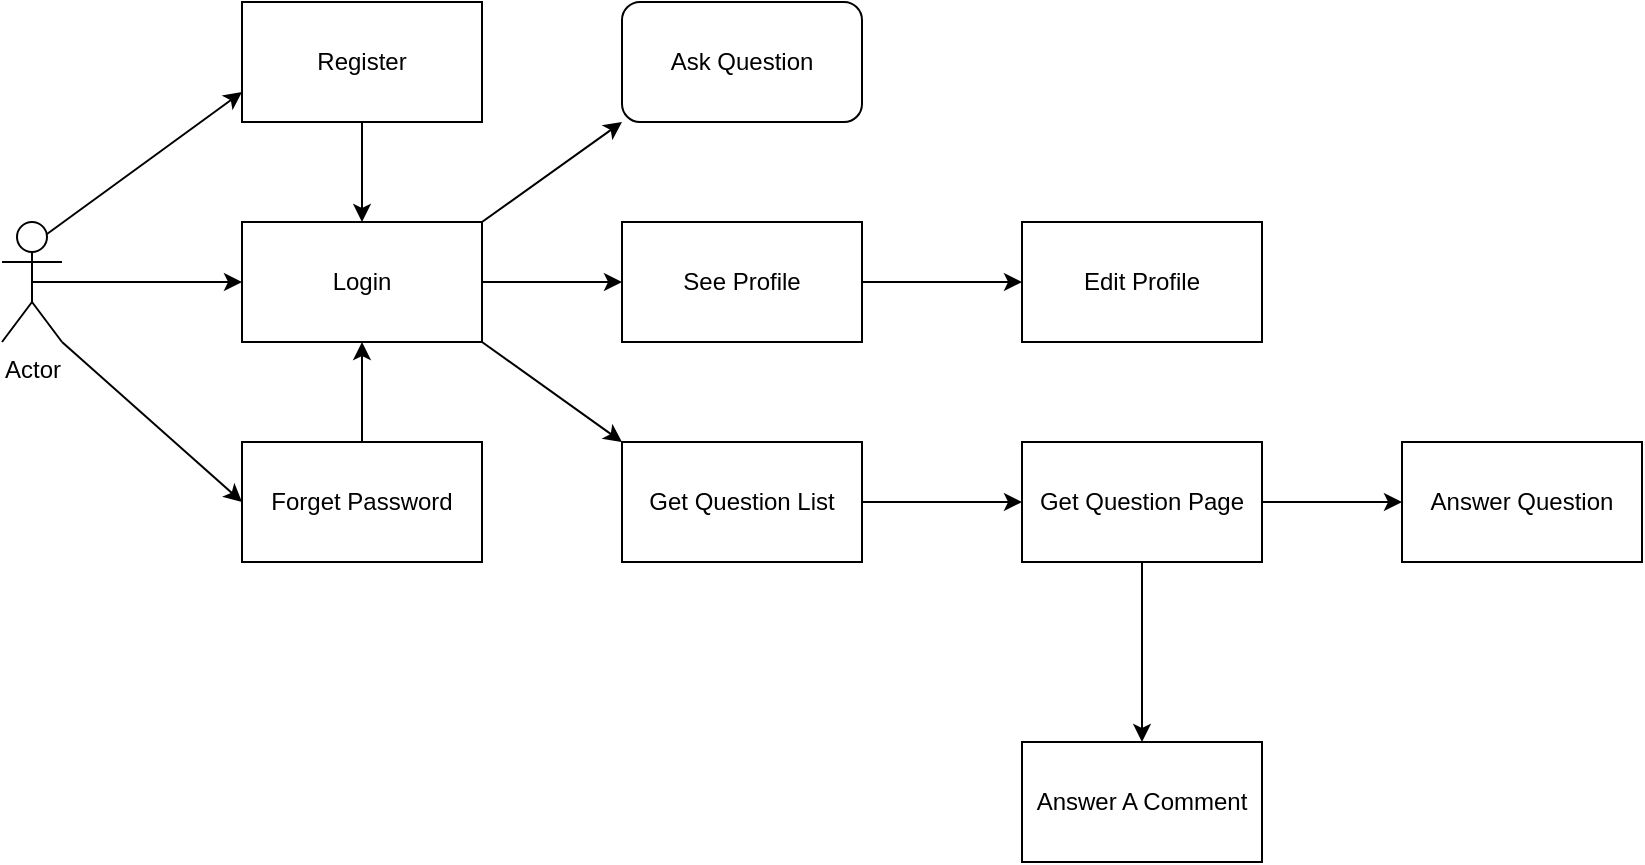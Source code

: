 <mxfile version="13.4.5" type="device"><diagram id="fDX19V_pMb7fDNQYDoYf" name="Page-1"><mxGraphModel dx="1355" dy="778" grid="1" gridSize="10" guides="1" tooltips="1" connect="1" arrows="1" fold="1" page="1" pageScale="1" pageWidth="850" pageHeight="1100" math="0" shadow="0"><root><mxCell id="0"/><mxCell id="1" parent="0"/><mxCell id="L1cCJbjNDDblHUadW8F4-1" value="Actor" style="shape=umlActor;verticalLabelPosition=bottom;verticalAlign=top;html=1;outlineConnect=0;" vertex="1" parent="1"><mxGeometry x="80" y="350" width="30" height="60" as="geometry"/></mxCell><mxCell id="L1cCJbjNDDblHUadW8F4-2" value="Login" style="rounded=0;whiteSpace=wrap;html=1;" vertex="1" parent="1"><mxGeometry x="200" y="350" width="120" height="60" as="geometry"/></mxCell><mxCell id="L1cCJbjNDDblHUadW8F4-3" value="Register" style="rounded=0;whiteSpace=wrap;html=1;" vertex="1" parent="1"><mxGeometry x="200" y="240" width="120" height="60" as="geometry"/></mxCell><mxCell id="L1cCJbjNDDblHUadW8F4-4" value="Forget Password" style="rounded=0;whiteSpace=wrap;html=1;" vertex="1" parent="1"><mxGeometry x="200" y="460" width="120" height="60" as="geometry"/></mxCell><mxCell id="L1cCJbjNDDblHUadW8F4-5" value="" style="endArrow=classic;html=1;exitX=0.5;exitY=0.5;exitDx=0;exitDy=0;exitPerimeter=0;entryX=0;entryY=0.5;entryDx=0;entryDy=0;" edge="1" parent="1" source="L1cCJbjNDDblHUadW8F4-1" target="L1cCJbjNDDblHUadW8F4-2"><mxGeometry width="50" height="50" relative="1" as="geometry"><mxPoint x="400" y="420" as="sourcePoint"/><mxPoint x="450" y="370" as="targetPoint"/></mxGeometry></mxCell><mxCell id="L1cCJbjNDDblHUadW8F4-6" value="" style="endArrow=classic;html=1;exitX=0.75;exitY=0.1;exitDx=0;exitDy=0;exitPerimeter=0;entryX=0;entryY=0.75;entryDx=0;entryDy=0;" edge="1" parent="1" source="L1cCJbjNDDblHUadW8F4-1" target="L1cCJbjNDDblHUadW8F4-3"><mxGeometry width="50" height="50" relative="1" as="geometry"><mxPoint x="400" y="420" as="sourcePoint"/><mxPoint x="450" y="370" as="targetPoint"/></mxGeometry></mxCell><mxCell id="L1cCJbjNDDblHUadW8F4-7" value="" style="endArrow=classic;html=1;exitX=1;exitY=1;exitDx=0;exitDy=0;exitPerimeter=0;entryX=0;entryY=0.5;entryDx=0;entryDy=0;" edge="1" parent="1" source="L1cCJbjNDDblHUadW8F4-1" target="L1cCJbjNDDblHUadW8F4-4"><mxGeometry width="50" height="50" relative="1" as="geometry"><mxPoint x="400" y="420" as="sourcePoint"/><mxPoint x="450" y="370" as="targetPoint"/></mxGeometry></mxCell><mxCell id="L1cCJbjNDDblHUadW8F4-8" value="" style="endArrow=classic;html=1;exitX=0.5;exitY=1;exitDx=0;exitDy=0;entryX=0.5;entryY=0;entryDx=0;entryDy=0;" edge="1" parent="1" source="L1cCJbjNDDblHUadW8F4-3" target="L1cCJbjNDDblHUadW8F4-2"><mxGeometry width="50" height="50" relative="1" as="geometry"><mxPoint x="400" y="420" as="sourcePoint"/><mxPoint x="450" y="370" as="targetPoint"/></mxGeometry></mxCell><mxCell id="L1cCJbjNDDblHUadW8F4-9" value="" style="endArrow=classic;html=1;exitX=0.5;exitY=0;exitDx=0;exitDy=0;entryX=0.5;entryY=1;entryDx=0;entryDy=0;" edge="1" parent="1" source="L1cCJbjNDDblHUadW8F4-4" target="L1cCJbjNDDblHUadW8F4-2"><mxGeometry width="50" height="50" relative="1" as="geometry"><mxPoint x="400" y="420" as="sourcePoint"/><mxPoint x="450" y="370" as="targetPoint"/></mxGeometry></mxCell><mxCell id="L1cCJbjNDDblHUadW8F4-10" value="Ask Question" style="rounded=1;whiteSpace=wrap;html=1;" vertex="1" parent="1"><mxGeometry x="390" y="240" width="120" height="60" as="geometry"/></mxCell><mxCell id="L1cCJbjNDDblHUadW8F4-11" value="See Profile" style="rounded=0;whiteSpace=wrap;html=1;" vertex="1" parent="1"><mxGeometry x="390" y="350" width="120" height="60" as="geometry"/></mxCell><mxCell id="L1cCJbjNDDblHUadW8F4-12" value="Get Question List" style="rounded=0;whiteSpace=wrap;html=1;" vertex="1" parent="1"><mxGeometry x="390" y="460" width="120" height="60" as="geometry"/></mxCell><mxCell id="L1cCJbjNDDblHUadW8F4-13" value="Get Question Page" style="rounded=0;whiteSpace=wrap;html=1;" vertex="1" parent="1"><mxGeometry x="590" y="460" width="120" height="60" as="geometry"/></mxCell><mxCell id="L1cCJbjNDDblHUadW8F4-14" value="" style="endArrow=classic;html=1;exitX=1;exitY=0;exitDx=0;exitDy=0;entryX=0;entryY=1;entryDx=0;entryDy=0;" edge="1" parent="1" source="L1cCJbjNDDblHUadW8F4-2" target="L1cCJbjNDDblHUadW8F4-10"><mxGeometry width="50" height="50" relative="1" as="geometry"><mxPoint x="400" y="420" as="sourcePoint"/><mxPoint x="450" y="370" as="targetPoint"/></mxGeometry></mxCell><mxCell id="L1cCJbjNDDblHUadW8F4-15" value="" style="endArrow=classic;html=1;exitX=1;exitY=0.5;exitDx=0;exitDy=0;entryX=0;entryY=0.5;entryDx=0;entryDy=0;" edge="1" parent="1" source="L1cCJbjNDDblHUadW8F4-2" target="L1cCJbjNDDblHUadW8F4-11"><mxGeometry width="50" height="50" relative="1" as="geometry"><mxPoint x="400" y="420" as="sourcePoint"/><mxPoint x="450" y="370" as="targetPoint"/></mxGeometry></mxCell><mxCell id="L1cCJbjNDDblHUadW8F4-16" value="" style="endArrow=classic;html=1;exitX=1;exitY=1;exitDx=0;exitDy=0;entryX=0;entryY=0;entryDx=0;entryDy=0;" edge="1" parent="1" source="L1cCJbjNDDblHUadW8F4-2" target="L1cCJbjNDDblHUadW8F4-12"><mxGeometry width="50" height="50" relative="1" as="geometry"><mxPoint x="400" y="420" as="sourcePoint"/><mxPoint x="450" y="370" as="targetPoint"/></mxGeometry></mxCell><mxCell id="L1cCJbjNDDblHUadW8F4-17" value="" style="endArrow=classic;html=1;exitX=1;exitY=0.5;exitDx=0;exitDy=0;entryX=0;entryY=0.5;entryDx=0;entryDy=0;" edge="1" parent="1" source="L1cCJbjNDDblHUadW8F4-12" target="L1cCJbjNDDblHUadW8F4-13"><mxGeometry width="50" height="50" relative="1" as="geometry"><mxPoint x="400" y="420" as="sourcePoint"/><mxPoint x="450" y="370" as="targetPoint"/></mxGeometry></mxCell><mxCell id="L1cCJbjNDDblHUadW8F4-18" value="Answer Question" style="rounded=0;whiteSpace=wrap;html=1;" vertex="1" parent="1"><mxGeometry x="780" y="460" width="120" height="60" as="geometry"/></mxCell><mxCell id="L1cCJbjNDDblHUadW8F4-19" value="" style="endArrow=classic;html=1;exitX=1;exitY=0.5;exitDx=0;exitDy=0;entryX=0;entryY=0.5;entryDx=0;entryDy=0;" edge="1" parent="1" source="L1cCJbjNDDblHUadW8F4-13" target="L1cCJbjNDDblHUadW8F4-18"><mxGeometry width="50" height="50" relative="1" as="geometry"><mxPoint x="400" y="420" as="sourcePoint"/><mxPoint x="450" y="370" as="targetPoint"/></mxGeometry></mxCell><mxCell id="L1cCJbjNDDblHUadW8F4-20" value="Answer A Comment" style="rounded=0;whiteSpace=wrap;html=1;" vertex="1" parent="1"><mxGeometry x="590" y="610" width="120" height="60" as="geometry"/></mxCell><mxCell id="L1cCJbjNDDblHUadW8F4-21" value="" style="endArrow=classic;html=1;entryX=0.5;entryY=0;entryDx=0;entryDy=0;exitX=0.5;exitY=1;exitDx=0;exitDy=0;" edge="1" parent="1" source="L1cCJbjNDDblHUadW8F4-13" target="L1cCJbjNDDblHUadW8F4-20"><mxGeometry width="50" height="50" relative="1" as="geometry"><mxPoint x="650" y="570" as="sourcePoint"/><mxPoint x="450" y="370" as="targetPoint"/></mxGeometry></mxCell><mxCell id="L1cCJbjNDDblHUadW8F4-22" value="Edit Profile" style="rounded=0;whiteSpace=wrap;html=1;" vertex="1" parent="1"><mxGeometry x="590" y="350" width="120" height="60" as="geometry"/></mxCell><mxCell id="L1cCJbjNDDblHUadW8F4-23" value="" style="endArrow=classic;html=1;exitX=1;exitY=0.5;exitDx=0;exitDy=0;entryX=0;entryY=0.5;entryDx=0;entryDy=0;" edge="1" parent="1" source="L1cCJbjNDDblHUadW8F4-11" target="L1cCJbjNDDblHUadW8F4-22"><mxGeometry width="50" height="50" relative="1" as="geometry"><mxPoint x="400" y="420" as="sourcePoint"/><mxPoint x="450" y="370" as="targetPoint"/></mxGeometry></mxCell></root></mxGraphModel></diagram></mxfile>